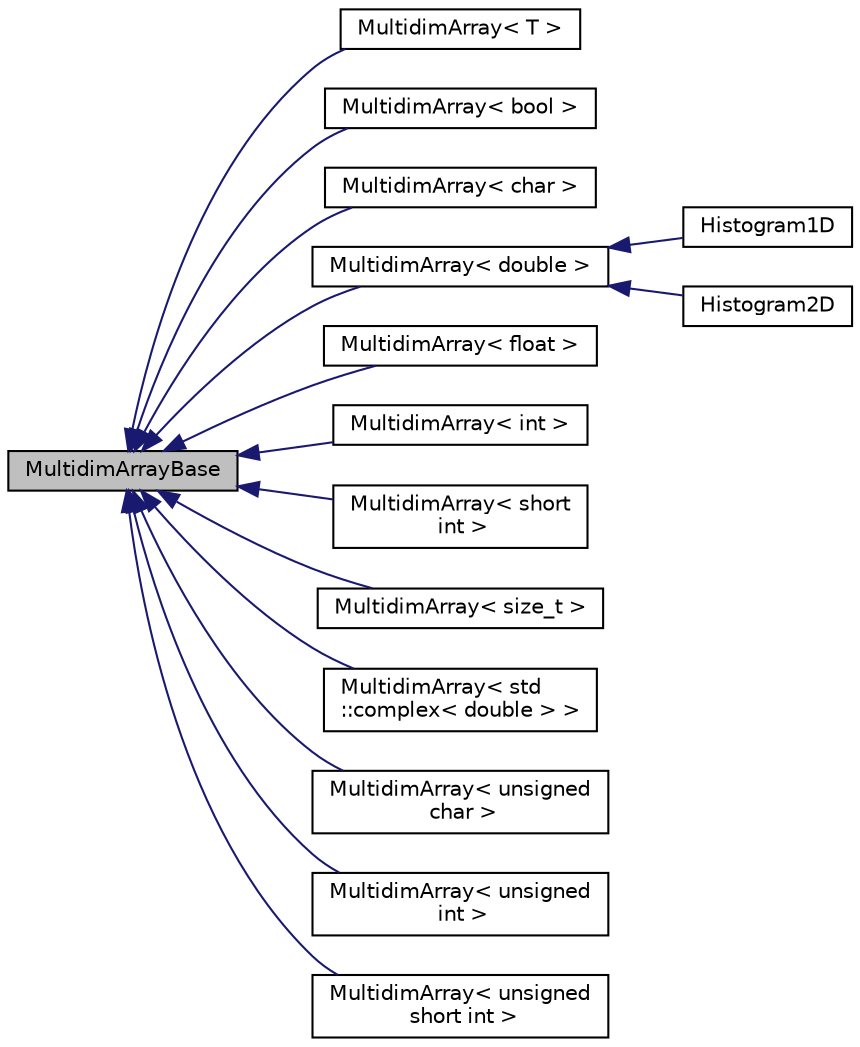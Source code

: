 digraph "MultidimArrayBase"
{
  edge [fontname="Helvetica",fontsize="10",labelfontname="Helvetica",labelfontsize="10"];
  node [fontname="Helvetica",fontsize="10",shape=record];
  rankdir="LR";
  Node0 [label="MultidimArrayBase",height=0.2,width=0.4,color="black", fillcolor="grey75", style="filled", fontcolor="black"];
  Node0 -> Node1 [dir="back",color="midnightblue",fontsize="10",style="solid",fontname="Helvetica"];
  Node1 [label="MultidimArray\< T \>",height=0.2,width=0.4,color="black", fillcolor="white", style="filled",URL="$classMultidimArray.html"];
  Node0 -> Node2 [dir="back",color="midnightblue",fontsize="10",style="solid",fontname="Helvetica"];
  Node2 [label="MultidimArray\< bool \>",height=0.2,width=0.4,color="black", fillcolor="white", style="filled",URL="$classMultidimArray.html"];
  Node0 -> Node3 [dir="back",color="midnightblue",fontsize="10",style="solid",fontname="Helvetica"];
  Node3 [label="MultidimArray\< char \>",height=0.2,width=0.4,color="black", fillcolor="white", style="filled",URL="$classMultidimArray.html"];
  Node0 -> Node4 [dir="back",color="midnightblue",fontsize="10",style="solid",fontname="Helvetica"];
  Node4 [label="MultidimArray\< double \>",height=0.2,width=0.4,color="black", fillcolor="white", style="filled",URL="$classMultidimArray.html"];
  Node4 -> Node5 [dir="back",color="midnightblue",fontsize="10",style="solid",fontname="Helvetica"];
  Node5 [label="Histogram1D",height=0.2,width=0.4,color="black", fillcolor="white", style="filled",URL="$classHistogram1D.html"];
  Node4 -> Node6 [dir="back",color="midnightblue",fontsize="10",style="solid",fontname="Helvetica"];
  Node6 [label="Histogram2D",height=0.2,width=0.4,color="black", fillcolor="white", style="filled",URL="$classHistogram2D.html"];
  Node0 -> Node7 [dir="back",color="midnightblue",fontsize="10",style="solid",fontname="Helvetica"];
  Node7 [label="MultidimArray\< float \>",height=0.2,width=0.4,color="black", fillcolor="white", style="filled",URL="$classMultidimArray.html"];
  Node0 -> Node8 [dir="back",color="midnightblue",fontsize="10",style="solid",fontname="Helvetica"];
  Node8 [label="MultidimArray\< int \>",height=0.2,width=0.4,color="black", fillcolor="white", style="filled",URL="$classMultidimArray.html"];
  Node0 -> Node9 [dir="back",color="midnightblue",fontsize="10",style="solid",fontname="Helvetica"];
  Node9 [label="MultidimArray\< short\l int \>",height=0.2,width=0.4,color="black", fillcolor="white", style="filled",URL="$classMultidimArray.html"];
  Node0 -> Node10 [dir="back",color="midnightblue",fontsize="10",style="solid",fontname="Helvetica"];
  Node10 [label="MultidimArray\< size_t \>",height=0.2,width=0.4,color="black", fillcolor="white", style="filled",URL="$classMultidimArray.html"];
  Node0 -> Node11 [dir="back",color="midnightblue",fontsize="10",style="solid",fontname="Helvetica"];
  Node11 [label="MultidimArray\< std\l::complex\< double \> \>",height=0.2,width=0.4,color="black", fillcolor="white", style="filled",URL="$classMultidimArray.html"];
  Node0 -> Node12 [dir="back",color="midnightblue",fontsize="10",style="solid",fontname="Helvetica"];
  Node12 [label="MultidimArray\< unsigned\l char \>",height=0.2,width=0.4,color="black", fillcolor="white", style="filled",URL="$classMultidimArray.html"];
  Node0 -> Node13 [dir="back",color="midnightblue",fontsize="10",style="solid",fontname="Helvetica"];
  Node13 [label="MultidimArray\< unsigned\l int \>",height=0.2,width=0.4,color="black", fillcolor="white", style="filled",URL="$classMultidimArray.html"];
  Node0 -> Node14 [dir="back",color="midnightblue",fontsize="10",style="solid",fontname="Helvetica"];
  Node14 [label="MultidimArray\< unsigned\l short int \>",height=0.2,width=0.4,color="black", fillcolor="white", style="filled",URL="$classMultidimArray.html"];
}
